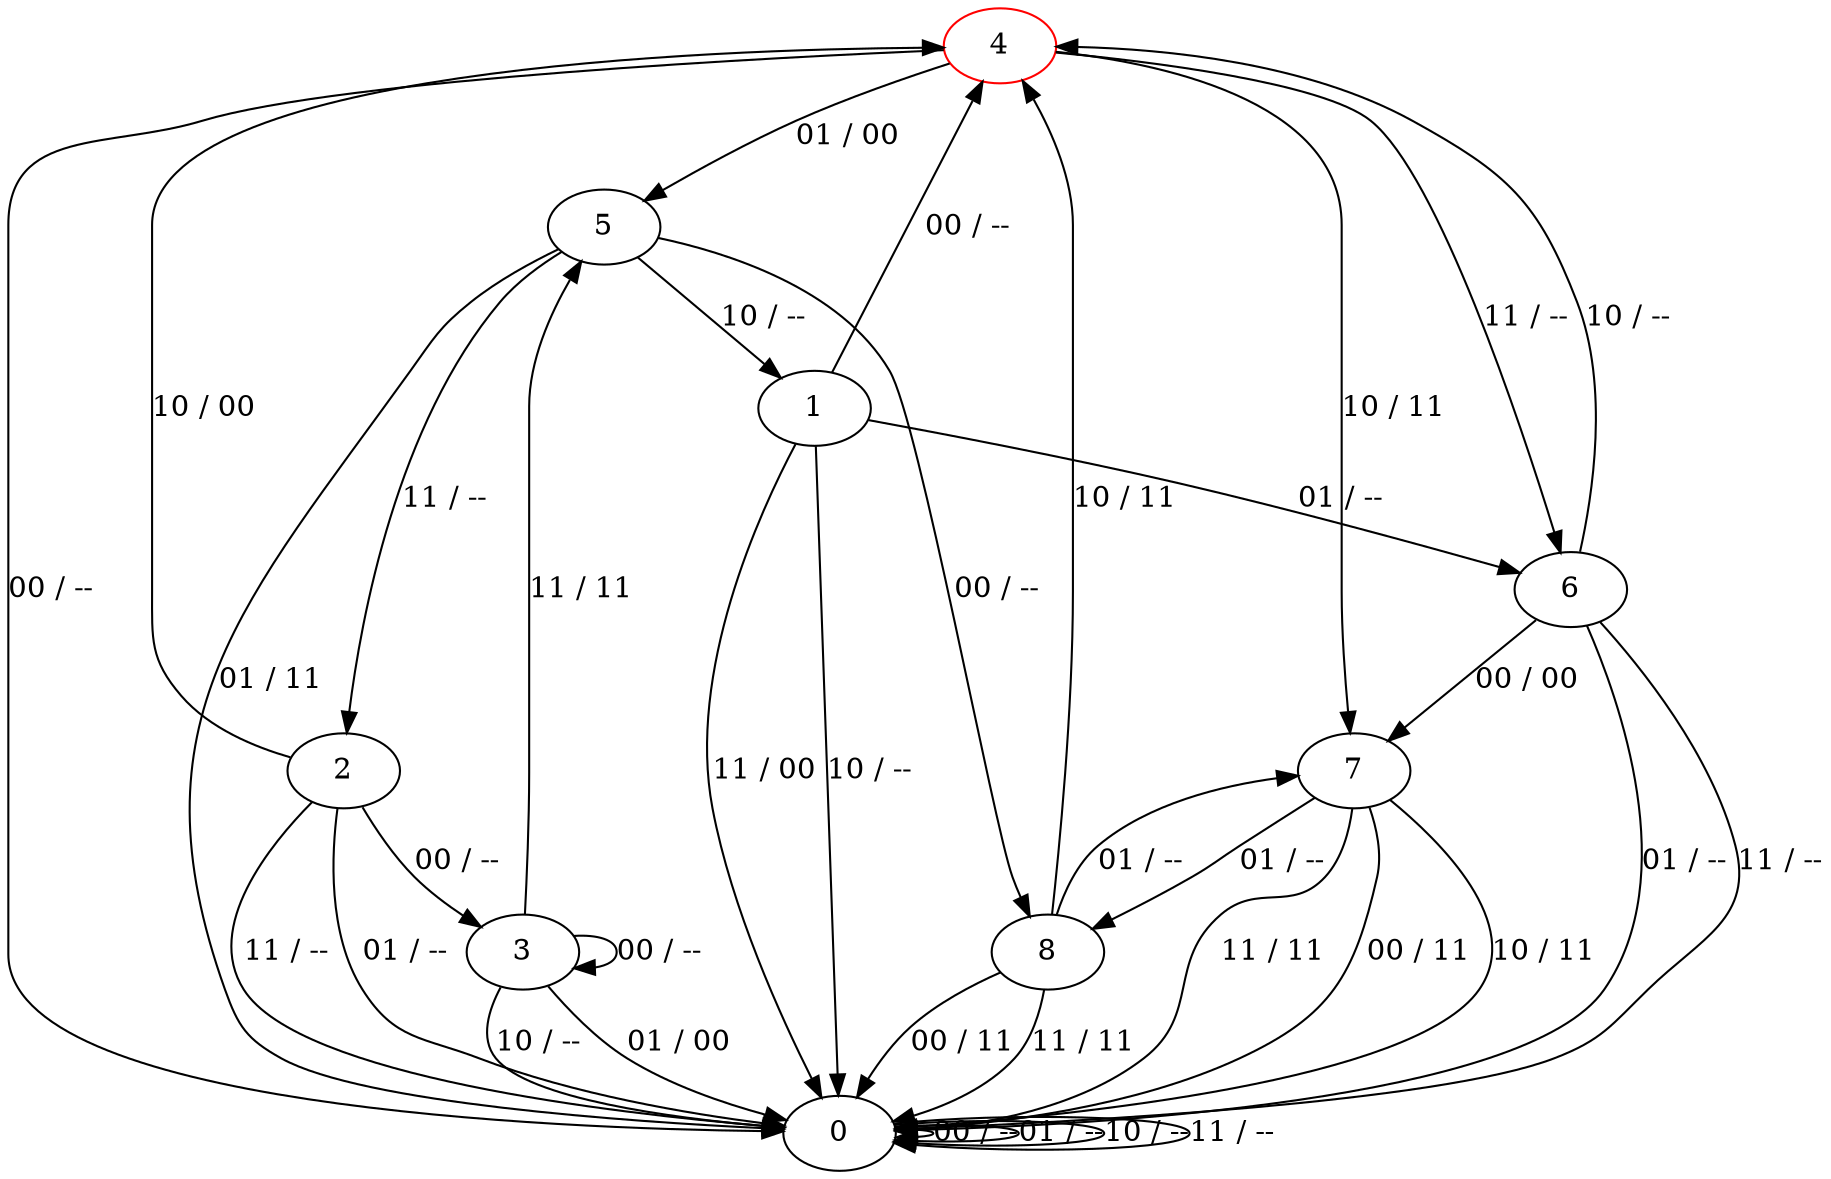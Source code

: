 digraph {
4 [color="red"]
0
1
2
3
5
6
7
8
4 -> 0 [label="00 / --"]
4 -> 5 [label="01 / 00"]
4 -> 7 [label="10 / 11"]
4 -> 6 [label="11 / --"]
0 -> 0 [label="00 / --"]
0 -> 0 [label="01 / --"]
0 -> 0 [label="10 / --"]
0 -> 0 [label="11 / --"]
1 -> 4 [label="00 / --"]
1 -> 6 [label="01 / --"]
1 -> 0 [label="10 / --"]
1 -> 0 [label="11 / 00"]
2 -> 3 [label="00 / --"]
2 -> 0 [label="01 / --"]
2 -> 4 [label="10 / 00"]
2 -> 0 [label="11 / --"]
3 -> 3 [label="00 / --"]
3 -> 0 [label="01 / 00"]
3 -> 0 [label="10 / --"]
3 -> 5 [label="11 / 11"]
5 -> 8 [label="00 / --"]
5 -> 0 [label="01 / 11"]
5 -> 1 [label="10 / --"]
5 -> 2 [label="11 / --"]
6 -> 7 [label="00 / 00"]
6 -> 0 [label="01 / --"]
6 -> 4 [label="10 / --"]
6 -> 0 [label="11 / --"]
7 -> 0 [label="00 / 11"]
7 -> 8 [label="01 / --"]
7 -> 0 [label="10 / 11"]
7 -> 0 [label="11 / 11"]
8 -> 0 [label="00 / 11"]
8 -> 7 [label="01 / --"]
8 -> 4 [label="10 / 11"]
8 -> 0 [label="11 / 11"]
}
